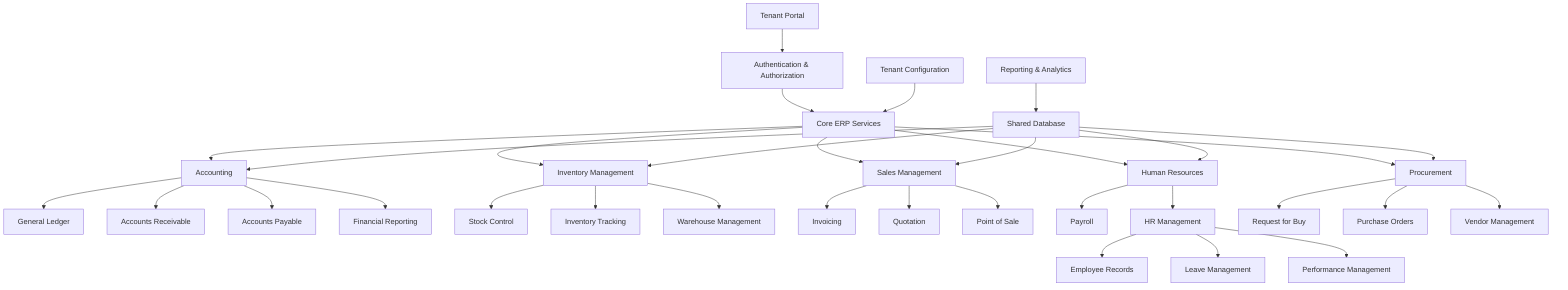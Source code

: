 %% System Architecture %%
graph TD
    A[Tenant Portal] --> B[Authentication & Authorization]
    B --> C[Core ERP Services]
    C --> D1[Accounting]
    C --> D2[Inventory Management]
    C --> D3[Sales Management]
    C --> D4[Human Resources]
    C --> D5[Procurement]
    
    D1 --> E1[General Ledger]
    D1 --> E2[Accounts Receivable]
    D1 --> E3[Accounts Payable]
    D1 --> E4[Financial Reporting]
    
    D2 --> F1[Stock Control]
    D2 --> F2[Inventory Tracking]
    D2 --> F3[Warehouse Management]
    
    D3 --> G1[Invoicing]
    D3 --> G2[Quotation]
    D3 --> G3[Point of Sale]
    
    D4 --> H1[Payroll]
    D4 --> H2[HR Management]
    H2 --> H3[Employee Records]
    H2 --> H4[Leave Management]
    H2 --> H5[Performance Management]
    
    D5 --> I1[Request for Buy]
    D5 --> I2[Purchase Orders]
    D5 --> I3[Vendor Management]
    
    J[Shared Database] --> D1
    J --> D2
    J --> D3
    J --> D4
    J --> D5
    
    K[Reporting & Analytics] --> J
    L[Tenant Configuration] --> C